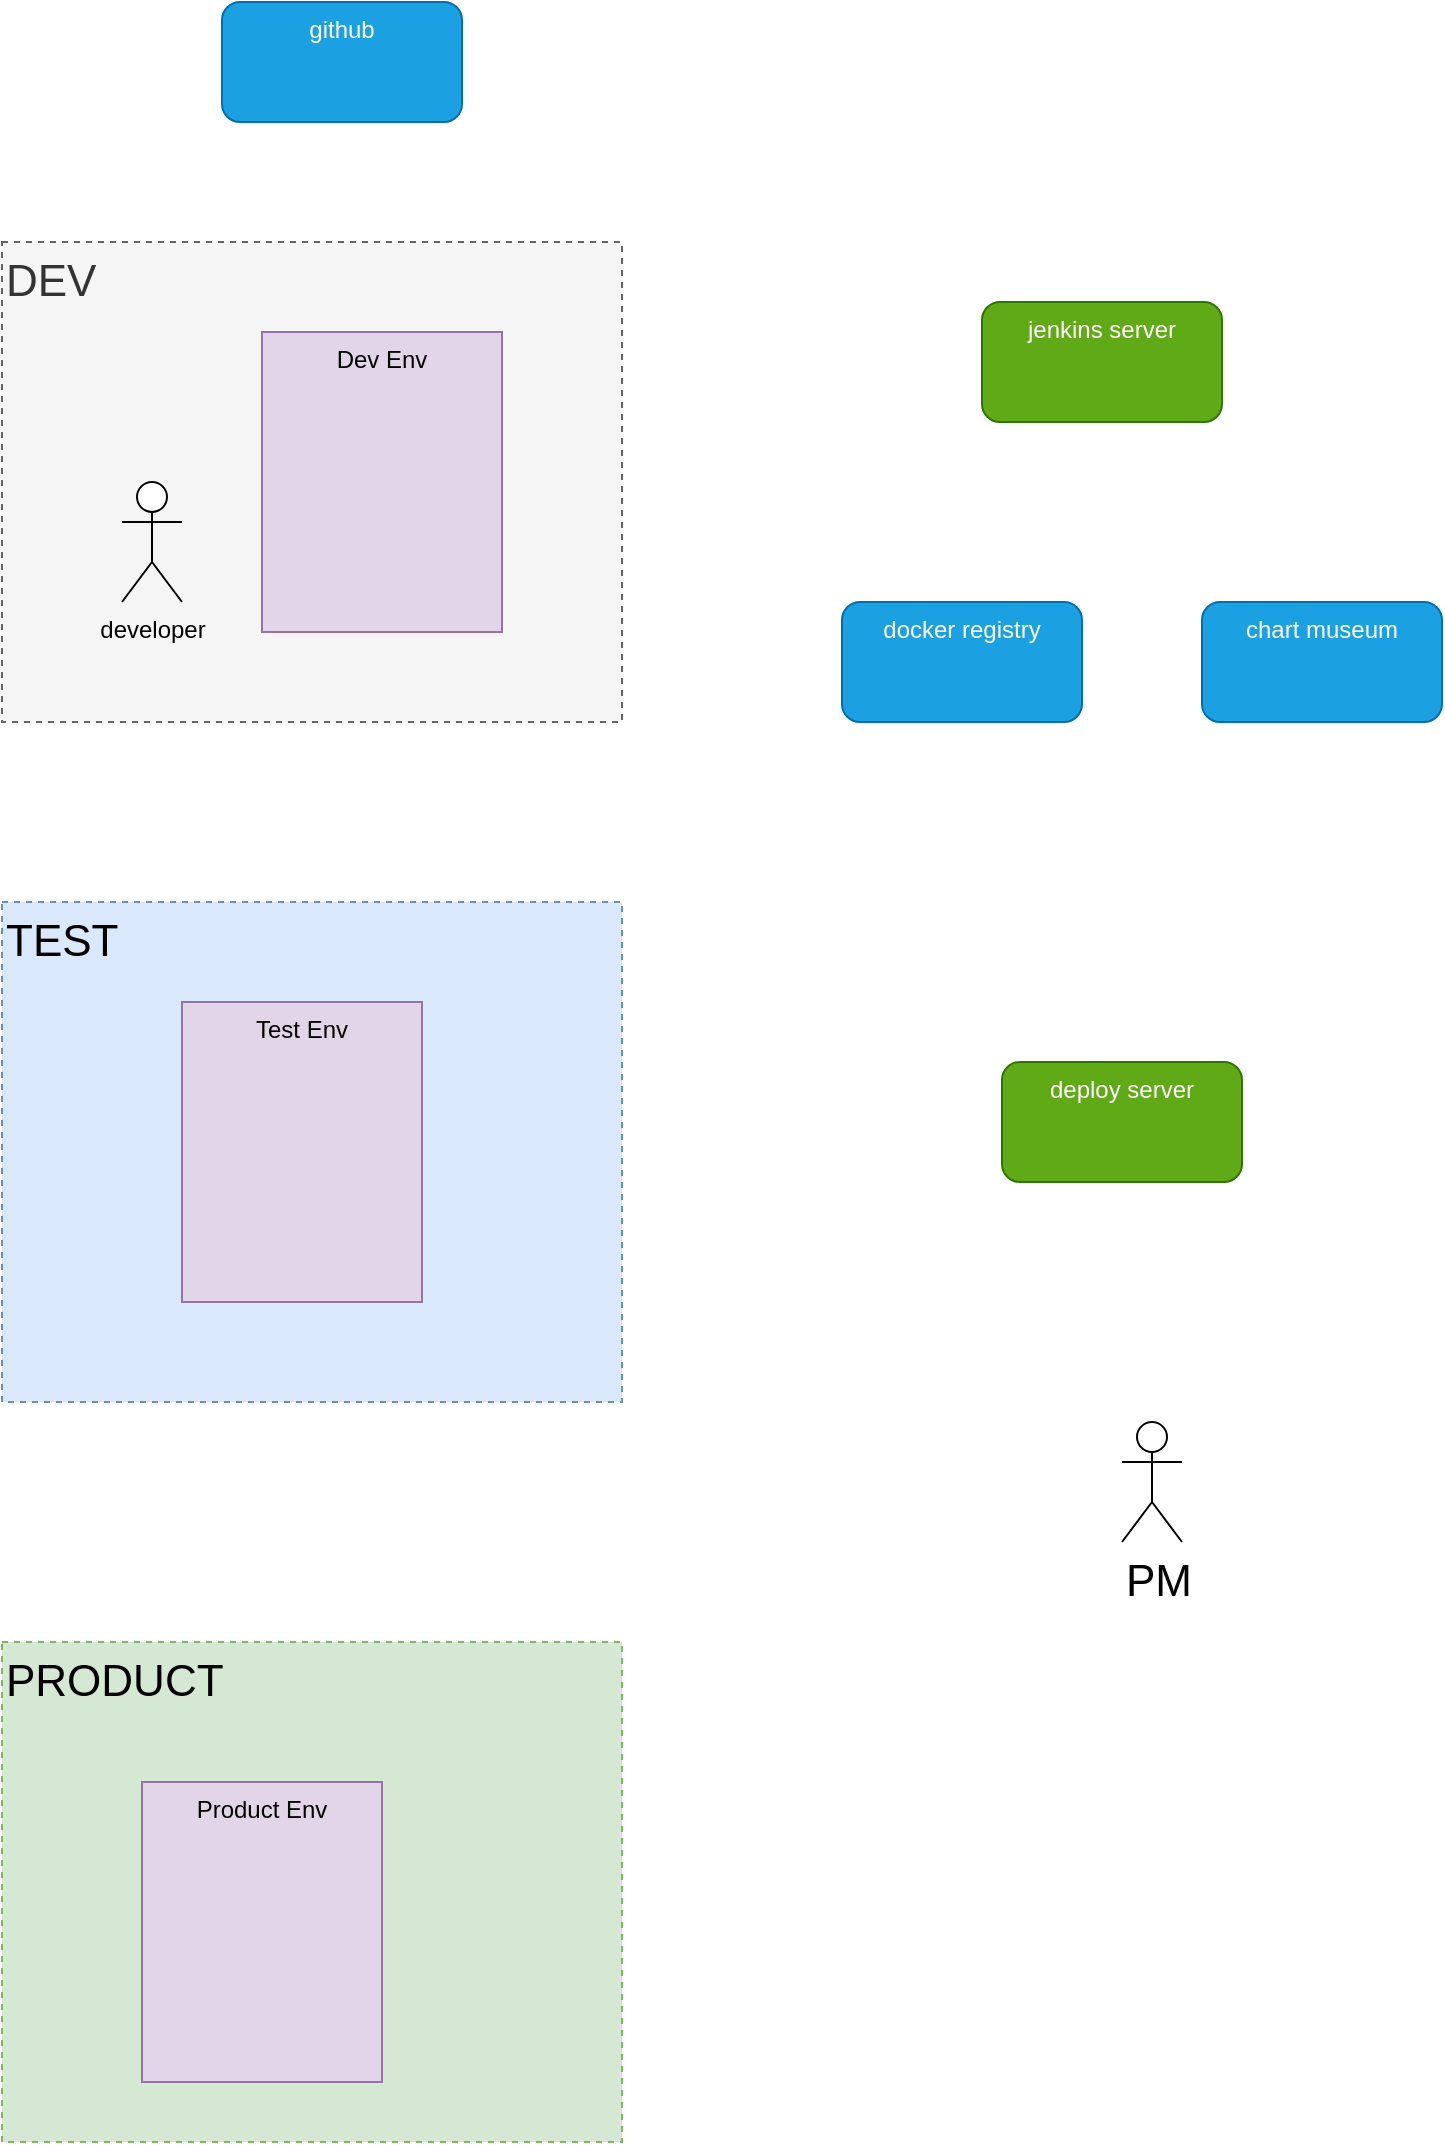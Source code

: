 <mxfile version="13.7.9" type="device" pages="5"><diagram id="89kTCIf55tUmLf6pBzPt" name="Requirements"><mxGraphModel dx="2523" dy="2107" grid="1" gridSize="10" guides="1" tooltips="1" connect="1" arrows="1" fold="1" page="1" pageScale="1" pageWidth="850" pageHeight="1100" math="0" shadow="0"><root><mxCell id="EbCm6BqxiWUW_OBXPDmK-0"/><mxCell id="EbCm6BqxiWUW_OBXPDmK-1" parent="EbCm6BqxiWUW_OBXPDmK-0"/><mxCell id="bPIPDcOKz2LagXDF9Y_P-3" value="PRODUCT" style="rounded=0;whiteSpace=wrap;html=1;fontSize=22;align=left;dashed=1;verticalAlign=top;fillColor=#d5e8d4;strokeColor=#82b366;" vertex="1" parent="EbCm6BqxiWUW_OBXPDmK-1"><mxGeometry x="-230" y="550" width="310" height="250" as="geometry"/></mxCell><mxCell id="bPIPDcOKz2LagXDF9Y_P-2" value="TEST" style="rounded=0;whiteSpace=wrap;html=1;fontSize=22;align=left;dashed=1;verticalAlign=top;fillColor=#dae8fc;strokeColor=#6c8ebf;" vertex="1" parent="EbCm6BqxiWUW_OBXPDmK-1"><mxGeometry x="-230" y="180" width="310" height="250" as="geometry"/></mxCell><mxCell id="bPIPDcOKz2LagXDF9Y_P-0" value="DEV" style="rounded=0;whiteSpace=wrap;html=1;fontSize=22;align=left;dashed=1;verticalAlign=top;fillColor=#f5f5f5;strokeColor=#666666;fontColor=#333333;" vertex="1" parent="EbCm6BqxiWUW_OBXPDmK-1"><mxGeometry x="-230" y="-150" width="310" height="240" as="geometry"/></mxCell><mxCell id="RoC2lovnpdxfDq58zF4q-0" value="Dev Env" style="rounded=0;whiteSpace=wrap;html=1;verticalAlign=top;fillColor=#e1d5e7;strokeColor=#9673a6;" vertex="1" parent="EbCm6BqxiWUW_OBXPDmK-1"><mxGeometry x="-100" y="-105" width="120" height="150" as="geometry"/></mxCell><mxCell id="RoC2lovnpdxfDq58zF4q-1" value="Test Env" style="rounded=0;whiteSpace=wrap;html=1;verticalAlign=top;fillColor=#e1d5e7;strokeColor=#9673a6;" vertex="1" parent="EbCm6BqxiWUW_OBXPDmK-1"><mxGeometry x="-140" y="230" width="120" height="150" as="geometry"/></mxCell><mxCell id="RoC2lovnpdxfDq58zF4q-2" value="developer" style="shape=umlActor;verticalLabelPosition=bottom;verticalAlign=top;html=1;outlineConnect=0;" vertex="1" parent="EbCm6BqxiWUW_OBXPDmK-1"><mxGeometry x="-170" y="-30" width="30" height="60" as="geometry"/></mxCell><mxCell id="RoC2lovnpdxfDq58zF4q-4" value="Product Env" style="rounded=0;whiteSpace=wrap;html=1;verticalAlign=top;fillColor=#e1d5e7;strokeColor=#9673a6;" vertex="1" parent="EbCm6BqxiWUW_OBXPDmK-1"><mxGeometry x="-160" y="620" width="120" height="150" as="geometry"/></mxCell><mxCell id="RoC2lovnpdxfDq58zF4q-5" value="github" style="rounded=1;whiteSpace=wrap;html=1;verticalAlign=top;fillColor=#1ba1e2;strokeColor=#006EAF;fontColor=#ffffff;" vertex="1" parent="EbCm6BqxiWUW_OBXPDmK-1"><mxGeometry x="-120" y="-270" width="120" height="60" as="geometry"/></mxCell><mxCell id="RoC2lovnpdxfDq58zF4q-6" value="deploy server" style="rounded=1;whiteSpace=wrap;html=1;verticalAlign=top;fillColor=#60a917;strokeColor=#2D7600;fontColor=#ffffff;" vertex="1" parent="EbCm6BqxiWUW_OBXPDmK-1"><mxGeometry x="270" y="260" width="120" height="60" as="geometry"/></mxCell><mxCell id="bPIPDcOKz2LagXDF9Y_P-4" value="PM" style="shape=umlActor;verticalLabelPosition=bottom;verticalAlign=top;html=1;outlineConnect=0;fontSize=22;align=left;" vertex="1" parent="EbCm6BqxiWUW_OBXPDmK-1"><mxGeometry x="330" y="440" width="30" height="60" as="geometry"/></mxCell><mxCell id="bPIPDcOKz2LagXDF9Y_P-6" value="docker registry" style="rounded=1;whiteSpace=wrap;html=1;verticalAlign=top;fillColor=#1ba1e2;strokeColor=#006EAF;fontColor=#ffffff;" vertex="1" parent="EbCm6BqxiWUW_OBXPDmK-1"><mxGeometry x="190" y="30" width="120" height="60" as="geometry"/></mxCell><mxCell id="bPIPDcOKz2LagXDF9Y_P-7" value="chart museum" style="rounded=1;whiteSpace=wrap;html=1;verticalAlign=top;fillColor=#1ba1e2;strokeColor=#006EAF;fontColor=#ffffff;" vertex="1" parent="EbCm6BqxiWUW_OBXPDmK-1"><mxGeometry x="370" y="30" width="120" height="60" as="geometry"/></mxCell><mxCell id="bPIPDcOKz2LagXDF9Y_P-8" value="jenkins server" style="rounded=1;whiteSpace=wrap;html=1;verticalAlign=top;fillColor=#60a917;strokeColor=#2D7600;fontColor=#ffffff;" vertex="1" parent="EbCm6BqxiWUW_OBXPDmK-1"><mxGeometry x="260" y="-120" width="120" height="60" as="geometry"/></mxCell></root></mxGraphModel></diagram><diagram id="6dXdX0QNqTz42olXaY00" name="master-slave"><mxGraphModel dx="768" dy="482" grid="1" gridSize="10" guides="1" tooltips="1" connect="1" arrows="1" fold="1" page="1" pageScale="1" pageWidth="850" pageHeight="1100" math="0" shadow="0"><root><mxCell id="0"/><mxCell id="1" parent="0"/><mxCell id="6aTrFhkbsW0GTeHtUJTy-4" value="K8S" style="rounded=0;whiteSpace=wrap;html=1;dashed=1;fillColor=#f5f5f5;strokeColor=#666666;fontColor=#333333;verticalAlign=top;" parent="1" vertex="1"><mxGeometry x="300" y="30" width="260" height="370" as="geometry"/></mxCell><mxCell id="uGgZaeUKj6aa3HSrVaDt-1" value="jenkins-master" style="rounded=1;whiteSpace=wrap;html=1;fillColor=#ffe6cc;strokeColor=#d79b00;" parent="1" vertex="1"><mxGeometry x="70" y="190" width="120" height="60" as="geometry"/></mxCell><mxCell id="6aTrFhkbsW0GTeHtUJTy-1" value="jenkins-slave1" style="rounded=1;whiteSpace=wrap;html=1;fillColor=#dae8fc;strokeColor=#6c8ebf;" parent="1" vertex="1"><mxGeometry x="365" y="90" width="120" height="60" as="geometry"/></mxCell><mxCell id="6aTrFhkbsW0GTeHtUJTy-2" value="jenkins-slave2" style="rounded=1;whiteSpace=wrap;html=1;fillColor=#dae8fc;strokeColor=#6c8ebf;" parent="1" vertex="1"><mxGeometry x="365" y="180" width="120" height="60" as="geometry"/></mxCell><mxCell id="6aTrFhkbsW0GTeHtUJTy-3" value="jenkins-slave3" style="rounded=1;whiteSpace=wrap;html=1;fillColor=#dae8fc;strokeColor=#6c8ebf;" parent="1" vertex="1"><mxGeometry x="365" y="280" width="120" height="60" as="geometry"/></mxCell><mxCell id="6aTrFhkbsW0GTeHtUJTy-5" value="" style="curved=1;endArrow=classic;html=1;exitX=0.75;exitY=0;exitDx=0;exitDy=0;entryX=0;entryY=0.5;entryDx=0;entryDy=0;" parent="1" source="uGgZaeUKj6aa3HSrVaDt-1" target="6aTrFhkbsW0GTeHtUJTy-1" edge="1"><mxGeometry width="50" height="50" relative="1" as="geometry"><mxPoint x="210" y="160" as="sourcePoint"/><mxPoint x="260" y="110" as="targetPoint"/><Array as="points"><mxPoint x="160" y="130"/><mxPoint x="210" y="110"/></Array></mxGeometry></mxCell><mxCell id="6aTrFhkbsW0GTeHtUJTy-6" value="tell the slave where the server is:&lt;br&gt;http://192.168.x.x:8080" style="edgeLabel;html=1;align=center;verticalAlign=middle;resizable=0;points=[];" parent="6aTrFhkbsW0GTeHtUJTy-5" vertex="1" connectable="0"><mxGeometry x="-0.272" y="-4" relative="1" as="geometry"><mxPoint x="-6.77" y="-29.6" as="offset"/></mxGeometry></mxCell><mxCell id="6aTrFhkbsW0GTeHtUJTy-7" value="" style="curved=1;endArrow=classic;html=1;entryX=0.75;entryY=1;entryDx=0;entryDy=0;exitX=0.169;exitY=0.989;exitDx=0;exitDy=0;exitPerimeter=0;" parent="1" source="6aTrFhkbsW0GTeHtUJTy-1" target="uGgZaeUKj6aa3HSrVaDt-1" edge="1"><mxGeometry width="50" height="50" relative="1" as="geometry"><mxPoint x="210" y="350" as="sourcePoint"/><mxPoint x="260" y="300" as="targetPoint"/><Array as="points"><mxPoint x="240" y="290"/><mxPoint x="210" y="300"/></Array></mxGeometry></mxCell><mxCell id="6aTrFhkbsW0GTeHtUJTy-8" value="connect to jenkins server&lt;br&gt;http://jenkins_server:50000" style="edgeLabel;html=1;align=center;verticalAlign=middle;resizable=0;points=[];" parent="6aTrFhkbsW0GTeHtUJTy-7" vertex="1" connectable="0"><mxGeometry x="0.622" y="-8" relative="1" as="geometry"><mxPoint x="-6.35" y="24.96" as="offset"/></mxGeometry></mxCell><mxCell id="7ErQoMw1fcoUI9DLX6Uo-1" value="nfs" style="shape=cylinder3;whiteSpace=wrap;html=1;boundedLbl=1;backgroundOutline=1;size=15;fillColor=#fff2cc;strokeColor=#d6b656;" parent="1" vertex="1"><mxGeometry x="80" y="340" width="60" height="80" as="geometry"/></mxCell><mxCell id="7ErQoMw1fcoUI9DLX6Uo-2" value="" style="endArrow=none;dashed=1;html=1;dashPattern=1 3;strokeWidth=2;entryX=0;entryY=0.75;entryDx=0;entryDy=0;" parent="1" source="7ErQoMw1fcoUI9DLX6Uo-1" target="6aTrFhkbsW0GTeHtUJTy-3" edge="1"><mxGeometry width="50" height="50" relative="1" as="geometry"><mxPoint x="370" y="380" as="sourcePoint"/><mxPoint x="420" y="330" as="targetPoint"/></mxGeometry></mxCell><mxCell id="7ErQoMw1fcoUI9DLX6Uo-3" value="PV, PVC" style="edgeLabel;html=1;align=center;verticalAlign=middle;resizable=0;points=[];" parent="7ErQoMw1fcoUI9DLX6Uo-2" vertex="1" connectable="0"><mxGeometry x="-0.325" y="2" relative="1" as="geometry"><mxPoint y="1" as="offset"/></mxGeometry></mxCell></root></mxGraphModel></diagram><diagram id="7vD1fMPSF1lKmY3tB1F7" name="images"><mxGraphModel dx="768" dy="482" grid="1" gridSize="10" guides="1" tooltips="1" connect="1" arrows="1" fold="1" page="1" pageScale="1" pageWidth="850" pageHeight="1100" math="0" shadow="0"><root><mxCell id="ODmSDu0hTh_XkHgqX4MF-0"/><mxCell id="ODmSDu0hTh_XkHgqX4MF-1" parent="ODmSDu0hTh_XkHgqX4MF-0"/><mxCell id="ODmSDu0hTh_XkHgqX4MF-5" value="Master" style="rounded=1;whiteSpace=wrap;html=1;fillColor=#dae8fc;strokeColor=#6c8ebf;verticalAlign=top;" parent="ODmSDu0hTh_XkHgqX4MF-1" vertex="1"><mxGeometry x="10" y="90" width="170" height="300" as="geometry"/></mxCell><mxCell id="ODmSDu0hTh_XkHgqX4MF-4" value="Slave" style="rounded=1;whiteSpace=wrap;html=1;fillColor=#d5e8d4;strokeColor=#82b366;verticalAlign=top;" parent="ODmSDu0hTh_XkHgqX4MF-1" vertex="1"><mxGeometry x="440" y="90" width="170" height="300" as="geometry"/></mxCell><mxCell id="ODmSDu0hTh_XkHgqX4MF-2" value="git" style="ellipse;whiteSpace=wrap;html=1;aspect=fixed;fillColor=#f8cecc;strokeColor=#b85450;" parent="ODmSDu0hTh_XkHgqX4MF-1" vertex="1"><mxGeometry x="485" y="190" width="80" height="80" as="geometry"/></mxCell><mxCell id="ODmSDu0hTh_XkHgqX4MF-3" value="email-ext" style="ellipse;whiteSpace=wrap;html=1;aspect=fixed;fillColor=#f8cecc;strokeColor=#b85450;" parent="ODmSDu0hTh_XkHgqX4MF-1" vertex="1"><mxGeometry x="55" y="250" width="80" height="80" as="geometry"/></mxCell><mxCell id="86WupSIwiOsUrIe_dJ7Y-0" value="docker" style="ellipse;whiteSpace=wrap;html=1;aspect=fixed;fillColor=#f8cecc;strokeColor=#b85450;" parent="ODmSDu0hTh_XkHgqX4MF-1" vertex="1"><mxGeometry x="485" y="300" width="80" height="80" as="geometry"/></mxCell><mxCell id="86WupSIwiOsUrIe_dJ7Y-1" value="nfs" style="shape=cylinder3;whiteSpace=wrap;html=1;boundedLbl=1;backgroundOutline=1;size=15;fillColor=#fff2cc;strokeColor=#d6b656;verticalAlign=top;" parent="ODmSDu0hTh_XkHgqX4MF-1" vertex="1"><mxGeometry x="250" y="350" width="150" height="130" as="geometry"/></mxCell><mxCell id="86WupSIwiOsUrIe_dJ7Y-2" value="golang.tar" style="ellipse;whiteSpace=wrap;html=1;aspect=fixed;fillColor=#f8cecc;strokeColor=#b85450;" parent="ODmSDu0hTh_XkHgqX4MF-1" vertex="1"><mxGeometry x="260" y="400" width="60" height="60" as="geometry"/></mxCell></root></mxGraphModel></diagram><diagram name="Procedure" id="keAed-KsZew-fXGgqtpY"><mxGraphModel dx="768" dy="482" grid="1" gridSize="10" guides="1" tooltips="1" connect="1" arrows="1" fold="1" page="1" pageScale="1" pageWidth="850" pageHeight="1100" math="0" shadow="0"><root><mxCell id="I88ZyJQS2B38C18vDcJM-0"/><mxCell id="I88ZyJQS2B38C18vDcJM-1" parent="I88ZyJQS2B38C18vDcJM-0"/><mxCell id="I88ZyJQS2B38C18vDcJM-2" value="Master" style="rounded=1;whiteSpace=wrap;html=1;fillColor=#dae8fc;strokeColor=#6c8ebf;verticalAlign=top;" vertex="1" parent="I88ZyJQS2B38C18vDcJM-1"><mxGeometry x="10" y="90" width="170" height="300" as="geometry"/></mxCell><mxCell id="I88ZyJQS2B38C18vDcJM-3" value="Slave" style="rounded=1;whiteSpace=wrap;html=1;fillColor=#d5e8d4;strokeColor=#82b366;verticalAlign=top;" vertex="1" parent="I88ZyJQS2B38C18vDcJM-1"><mxGeometry x="440" y="90" width="170" height="300" as="geometry"/></mxCell><mxCell id="I88ZyJQS2B38C18vDcJM-4" value="git" style="ellipse;whiteSpace=wrap;html=1;aspect=fixed;fillColor=#f8cecc;strokeColor=#b85450;" vertex="1" parent="I88ZyJQS2B38C18vDcJM-1"><mxGeometry x="485" y="190" width="80" height="80" as="geometry"/></mxCell><mxCell id="I88ZyJQS2B38C18vDcJM-6" value="docker" style="ellipse;whiteSpace=wrap;html=1;aspect=fixed;fillColor=#f8cecc;strokeColor=#b85450;" vertex="1" parent="I88ZyJQS2B38C18vDcJM-1"><mxGeometry x="485" y="300" width="80" height="80" as="geometry"/></mxCell><mxCell id="I88ZyJQS2B38C18vDcJM-7" value="nfs" style="shape=cylinder3;whiteSpace=wrap;html=1;boundedLbl=1;backgroundOutline=1;size=15;fillColor=#fff2cc;strokeColor=#d6b656;verticalAlign=top;" vertex="1" parent="I88ZyJQS2B38C18vDcJM-1"><mxGeometry x="90" y="510" width="150" height="130" as="geometry"/></mxCell><mxCell id="I88ZyJQS2B38C18vDcJM-8" value="tools: golang.tar" style="ellipse;whiteSpace=wrap;html=1;aspect=fixed;fillColor=#f8cecc;strokeColor=#b85450;" vertex="1" parent="I88ZyJQS2B38C18vDcJM-1"><mxGeometry x="95" y="570" width="60" height="60" as="geometry"/></mxCell><mxCell id="V31piqxCu0h4s9E5Qq0f-0" value="Plugin" style="rounded=1;whiteSpace=wrap;html=1;fillColor=#e1d5e7;strokeColor=#9673a6;" vertex="1" parent="I88ZyJQS2B38C18vDcJM-1"><mxGeometry x="35" y="290" width="120" height="60" as="geometry"/></mxCell><mxCell id="V31piqxCu0h4s9E5Qq0f-1" value="docker registry" style="rounded=1;whiteSpace=wrap;html=1;fillColor=#dae8fc;strokeColor=#6c8ebf;verticalAlign=top;" vertex="1" parent="I88ZyJQS2B38C18vDcJM-1"><mxGeometry x="255" y="535" width="170" height="95" as="geometry"/></mxCell><mxCell id="V31piqxCu0h4s9E5Qq0f-2" value="helm repo" style="rounded=1;whiteSpace=wrap;html=1;fillColor=#dae8fc;strokeColor=#6c8ebf;verticalAlign=top;" vertex="1" parent="I88ZyJQS2B38C18vDcJM-1"><mxGeometry x="450" y="535" width="170" height="95" as="geometry"/></mxCell></root></mxGraphModel></diagram><diagram id="pxkVpFf7hYMWyTf2sPqp" name="jenins-job-naming"><mxGraphModel dx="2272" dy="856" grid="1" gridSize="10" guides="1" tooltips="1" connect="1" arrows="1" fold="1" page="1" pageScale="1" pageWidth="850" pageHeight="1100" math="0" shadow="0"><root><mxCell id="sgyZAqkCHczUyes0tYlp-0"/><mxCell id="sgyZAqkCHczUyes0tYlp-1" parent="sgyZAqkCHczUyes0tYlp-0"/><mxCell id="sgyZAqkCHczUyes0tYlp-2" value="Text" style="text;html=1;strokeColor=none;fillColor=none;align=center;verticalAlign=middle;whiteSpace=wrap;rounded=0;" vertex="1" parent="sgyZAqkCHczUyes0tYlp-1"><mxGeometry x="700" y="430" width="40" height="20" as="geometry"/></mxCell><mxCell id="sgyZAqkCHczUyes0tYlp-3" value="job命名约定：模块名-环境-功能名： eg: publish-test-onekey-deploy" style="text;html=1;strokeColor=none;fillColor=none;align=left;verticalAlign=middle;whiteSpace=wrap;rounded=0;fontSize=22;" vertex="1" parent="sgyZAqkCHczUyes0tYlp-1"><mxGeometry x="-690" y="290" width="970" height="20" as="geometry"/></mxCell><mxCell id="sgyZAqkCHczUyes0tYlp-4" value="job名全小写，多单词用 &quot; - &quot; 分割。&amp;nbsp; eg: publish-template-onekey-deploy&amp;nbsp; &amp;nbsp;&amp;nbsp;" style="text;html=1;strokeColor=none;fillColor=none;align=left;verticalAlign=middle;whiteSpace=wrap;rounded=0;fontSize=22;" vertex="1" parent="sgyZAqkCHczUyes0tYlp-1"><mxGeometry x="-690" y="240" width="750" height="20" as="geometry"/></mxCell><mxCell id="sgyZAqkCHczUyes0tYlp-5" value="脚本命名： 全小写，多单词用&quot;_&quot;分割。 eg: docker_deploy" style="text;html=1;strokeColor=none;fillColor=none;align=left;verticalAlign=middle;whiteSpace=wrap;rounded=0;fontSize=22;" vertex="1" parent="sgyZAqkCHczUyes0tYlp-1"><mxGeometry x="-685" y="340" width="815" height="20" as="geometry"/></mxCell></root></mxGraphModel></diagram></mxfile>